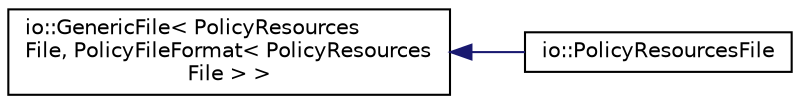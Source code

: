 digraph "Graphical Class Hierarchy"
{
 // LATEX_PDF_SIZE
  edge [fontname="Helvetica",fontsize="10",labelfontname="Helvetica",labelfontsize="10"];
  node [fontname="Helvetica",fontsize="10",shape=record];
  rankdir="LR";
  Node0 [label="io::GenericFile\< PolicyResources\lFile, PolicyFileFormat\< PolicyResources\lFile \> \>",height=0.2,width=0.4,color="black", fillcolor="white", style="filled",URL="$classio_1_1_generic_file.html",tooltip=" "];
  Node0 -> Node1 [dir="back",color="midnightblue",fontsize="10",style="solid",fontname="Helvetica"];
  Node1 [label="io::PolicyResourcesFile",height=0.2,width=0.4,color="black", fillcolor="white", style="filled",URL="$classio_1_1_policy_resources_file.html",tooltip="The PolicyResourcesFile class represents a policy file."];
}
